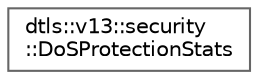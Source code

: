 digraph "Graphical Class Hierarchy"
{
 // LATEX_PDF_SIZE
  bgcolor="transparent";
  edge [fontname=Helvetica,fontsize=10,labelfontname=Helvetica,labelfontsize=10];
  node [fontname=Helvetica,fontsize=10,shape=box,height=0.2,width=0.4];
  rankdir="LR";
  Node0 [id="Node000000",label="dtls::v13::security\l::DoSProtectionStats",height=0.2,width=0.4,color="grey40", fillcolor="white", style="filled",URL="$structdtls_1_1v13_1_1security_1_1DoSProtectionStats.html",tooltip="DoS protection statistics."];
}
